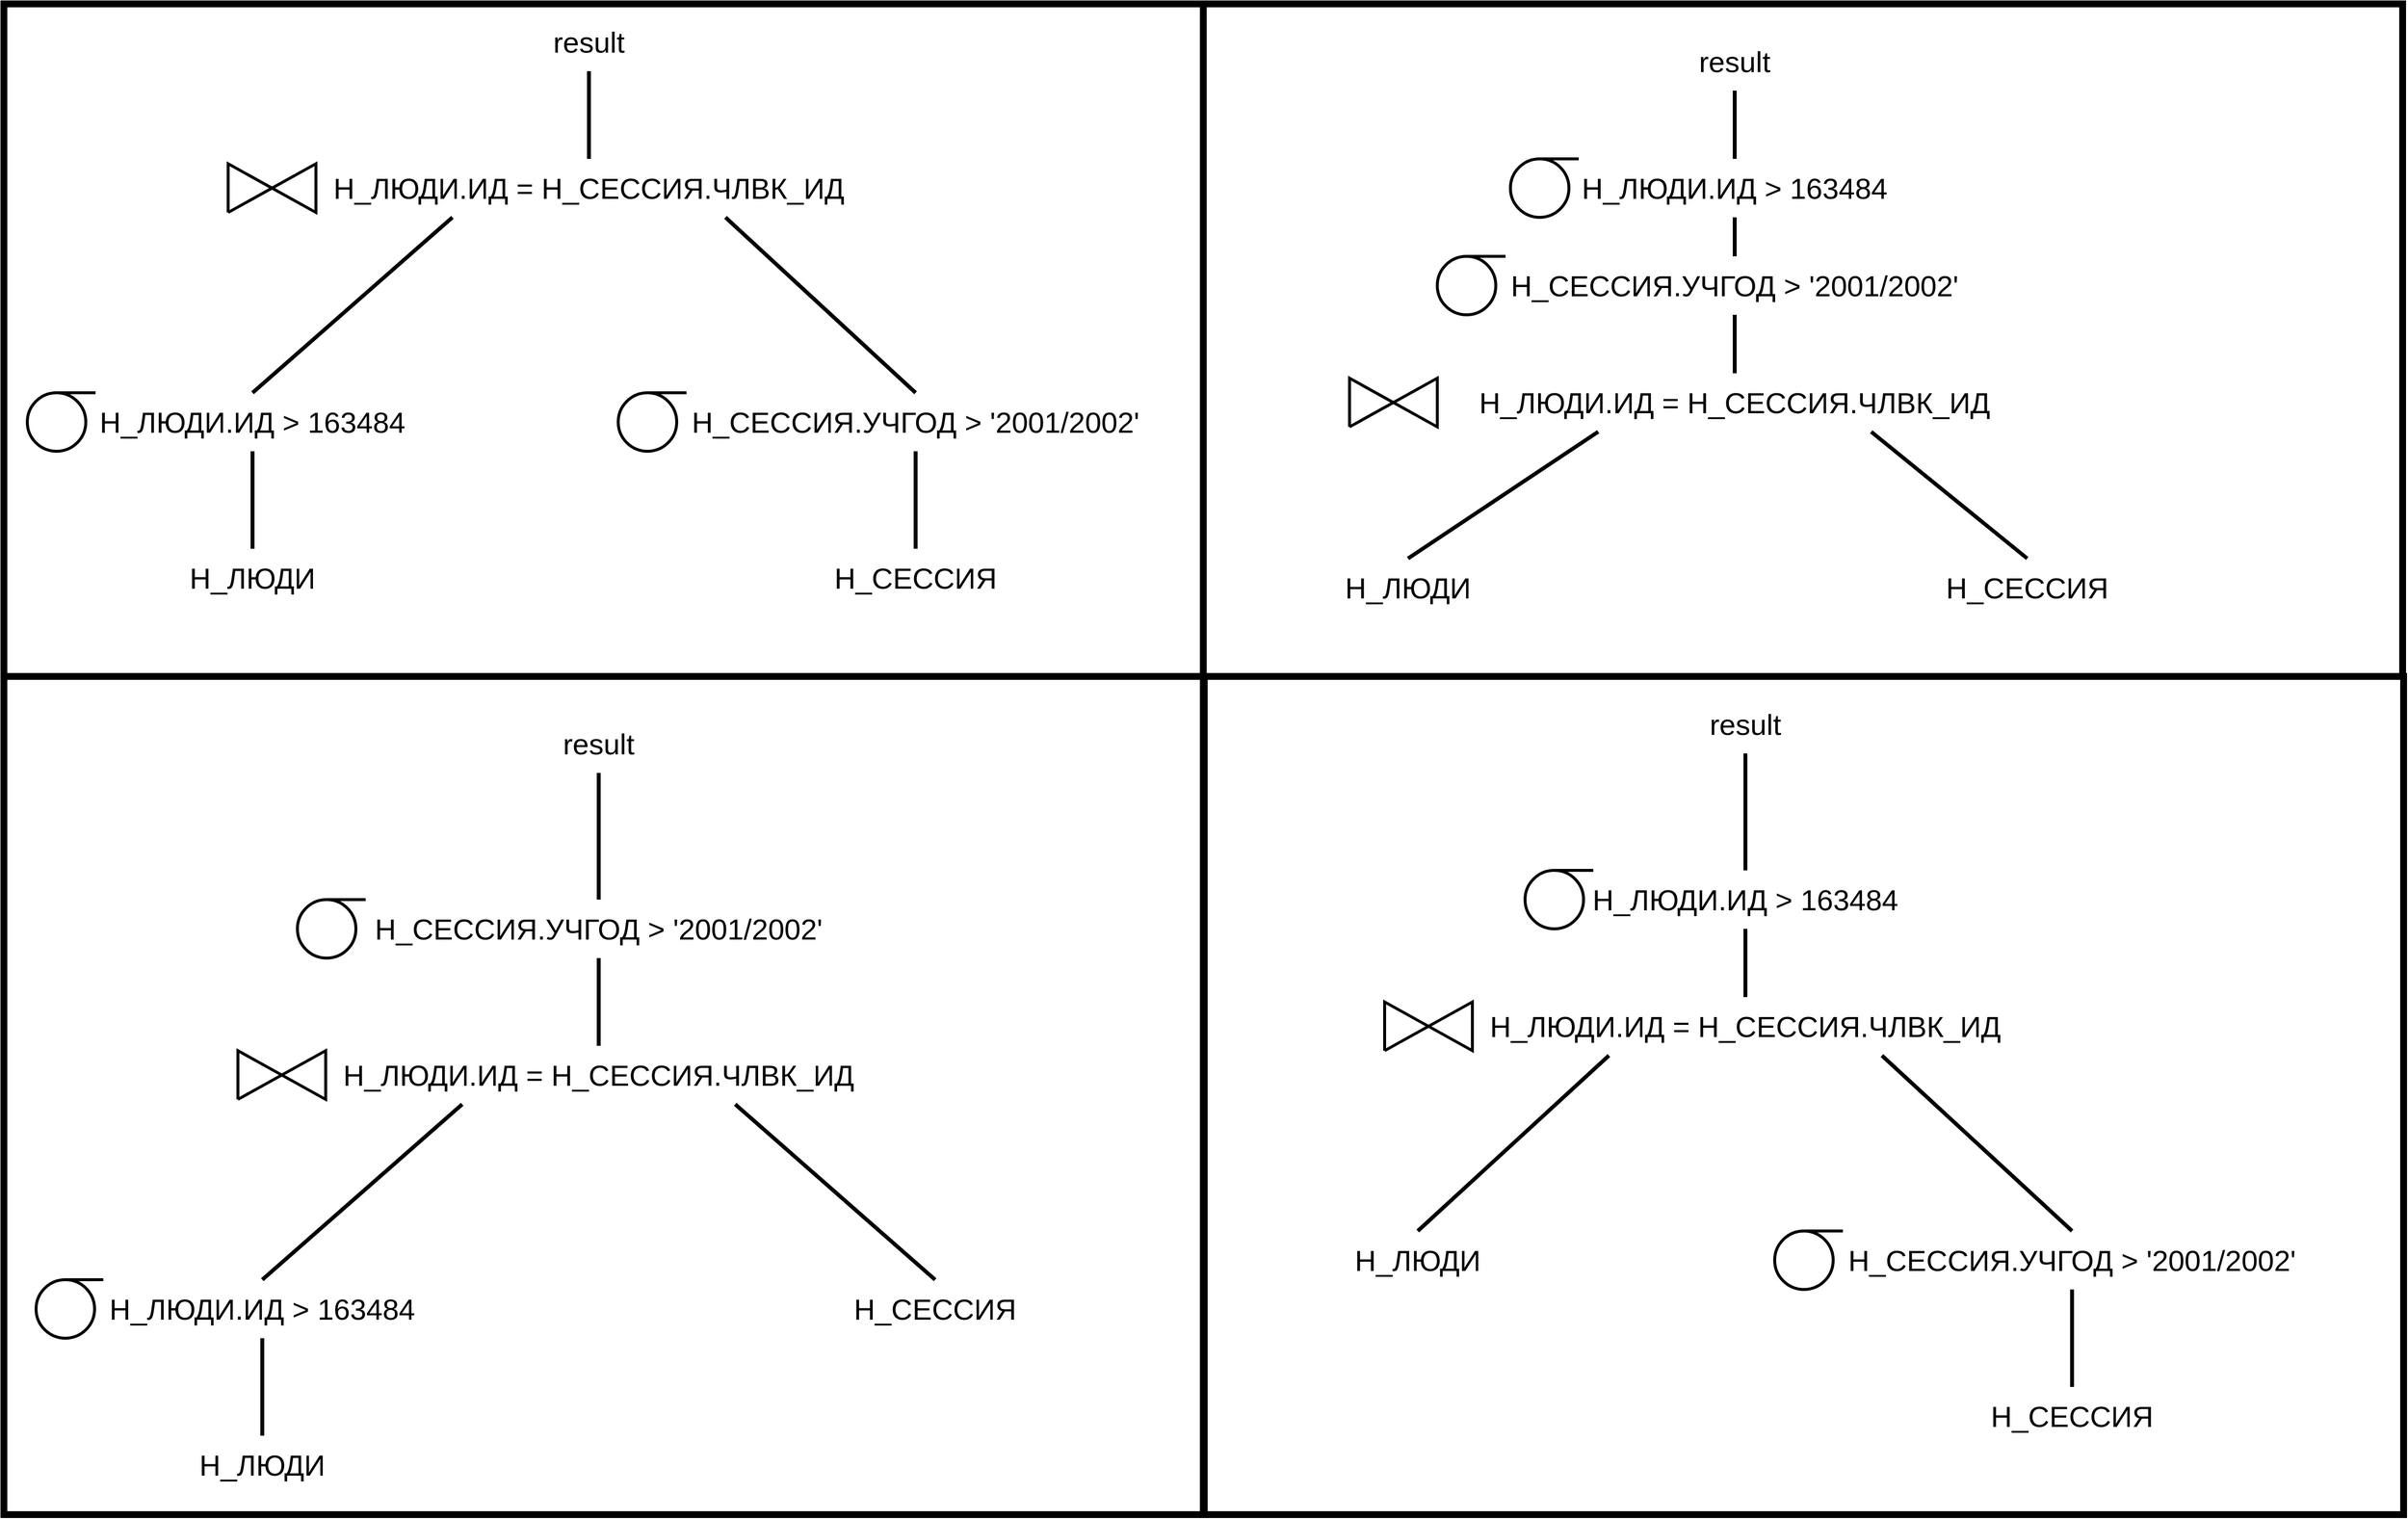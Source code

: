 <mxfile version="27.0.1" pages="2">
  <diagram name="Страница — 1" id="qdhgjFXBUWPWIQC7fS23">
    <mxGraphModel dx="2977" dy="1634" grid="1" gridSize="10" guides="1" tooltips="1" connect="1" arrows="1" fold="1" page="1" pageScale="1" pageWidth="827" pageHeight="1169" math="0" shadow="0">
      <root>
        <mxCell id="0" />
        <mxCell id="1" parent="0" />
        <mxCell id="2QLvtQ_jJt5ySECIIMn6-79" value="" style="rounded=0;whiteSpace=wrap;html=1;fillStyle=hatch;strokeWidth=7;fillColor=none;" vertex="1" parent="1">
          <mxGeometry x="180" y="61" width="1230" height="690" as="geometry" />
        </mxCell>
        <mxCell id="2QLvtQ_jJt5ySECIIMn6-80" value="" style="rounded=0;whiteSpace=wrap;html=1;fillStyle=hatch;strokeWidth=7;fillColor=none;" vertex="1" parent="1">
          <mxGeometry x="180" y="751" width="1230" height="860" as="geometry" />
        </mxCell>
        <mxCell id="2QLvtQ_jJt5ySECIIMn6-82" value="" style="rounded=0;whiteSpace=wrap;html=1;fillStyle=solid;strokeWidth=7;gradientColor=default;fillColor=none;" vertex="1" parent="1">
          <mxGeometry x="1411" y="751" width="1230" height="860" as="geometry" />
        </mxCell>
        <mxCell id="2QLvtQ_jJt5ySECIIMn6-81" value="" style="rounded=0;whiteSpace=wrap;html=1;fillStyle=hatch;strokeWidth=7;fillColor=none;" vertex="1" parent="1">
          <mxGeometry x="1410" y="61" width="1230" height="690" as="geometry" />
        </mxCell>
        <mxCell id="2QLvtQ_jJt5ySECIIMn6-1" value="" style="endArrow=none;html=1;rounded=0;strokeWidth=3;" edge="1" parent="1">
          <mxGeometry width="50" height="50" relative="1" as="geometry">
            <mxPoint x="410" y="275" as="sourcePoint" />
            <mxPoint x="410" y="275" as="targetPoint" />
            <Array as="points">
              <mxPoint x="410" y="225" />
              <mxPoint x="500" y="275" />
              <mxPoint x="500" y="225" />
            </Array>
          </mxGeometry>
        </mxCell>
        <mxCell id="2QLvtQ_jJt5ySECIIMn6-3" value="Н_ЛЮДИ" style="text;html=1;align=center;verticalAlign=middle;whiteSpace=wrap;rounded=0;fontSize=30;" vertex="1" parent="1">
          <mxGeometry x="355" y="620" width="160" height="60" as="geometry" />
        </mxCell>
        <mxCell id="2QLvtQ_jJt5ySECIIMn6-4" value="Н_СЕССИЯ" style="text;html=1;align=center;verticalAlign=middle;whiteSpace=wrap;rounded=0;fontSize=30;" vertex="1" parent="1">
          <mxGeometry x="1020" y="620" width="190" height="60" as="geometry" />
        </mxCell>
        <mxCell id="2QLvtQ_jJt5ySECIIMn6-8" value="" style="ellipse;whiteSpace=wrap;html=1;fillStyle=hatch;strokeWidth=3;fillColor=none;" vertex="1" parent="1">
          <mxGeometry x="204" y="460" width="60" height="60" as="geometry" />
        </mxCell>
        <mxCell id="2QLvtQ_jJt5ySECIIMn6-9" value="" style="endArrow=none;html=1;rounded=0;strokeWidth=3;" edge="1" parent="1">
          <mxGeometry width="50" height="50" relative="1" as="geometry">
            <mxPoint x="234" y="460" as="sourcePoint" />
            <mxPoint x="274" y="460" as="targetPoint" />
          </mxGeometry>
        </mxCell>
        <mxCell id="2QLvtQ_jJt5ySECIIMn6-10" value="Н_ЛЮДИ.ИД &amp;gt; 163484" style="text;html=1;align=center;verticalAlign=middle;whiteSpace=wrap;rounded=0;fontSize=30;" vertex="1" parent="1">
          <mxGeometry x="250" y="460" width="370" height="60" as="geometry" />
        </mxCell>
        <mxCell id="2QLvtQ_jJt5ySECIIMn6-11" value="" style="ellipse;whiteSpace=wrap;html=1;fillStyle=hatch;strokeWidth=3;fillColor=none;" vertex="1" parent="1">
          <mxGeometry x="810" y="460" width="60" height="60" as="geometry" />
        </mxCell>
        <mxCell id="2QLvtQ_jJt5ySECIIMn6-12" value="" style="endArrow=none;html=1;rounded=0;strokeWidth=3;" edge="1" parent="1">
          <mxGeometry width="50" height="50" relative="1" as="geometry">
            <mxPoint x="840" y="460" as="sourcePoint" />
            <mxPoint x="880" y="460" as="targetPoint" />
          </mxGeometry>
        </mxCell>
        <mxCell id="2QLvtQ_jJt5ySECIIMn6-13" value="Н_СЕССИЯ.УЧГОД &amp;gt; &#39;2001/2002&#39;" style="text;html=1;align=center;verticalAlign=middle;whiteSpace=wrap;rounded=0;fontSize=30;" vertex="1" parent="1">
          <mxGeometry x="880" y="460" width="470" height="60" as="geometry" />
        </mxCell>
        <mxCell id="2QLvtQ_jJt5ySECIIMn6-14" value="" style="endArrow=none;html=1;rounded=0;strokeWidth=4;entryX=0.5;entryY=1;entryDx=0;entryDy=0;exitX=0.5;exitY=0;exitDx=0;exitDy=0;" edge="1" parent="1" source="2QLvtQ_jJt5ySECIIMn6-3" target="2QLvtQ_jJt5ySECIIMn6-10">
          <mxGeometry width="50" height="50" relative="1" as="geometry">
            <mxPoint x="380" y="600" as="sourcePoint" />
            <mxPoint x="380" y="520" as="targetPoint" />
          </mxGeometry>
        </mxCell>
        <mxCell id="2QLvtQ_jJt5ySECIIMn6-15" value="" style="endArrow=none;html=1;rounded=0;strokeWidth=4;exitX=0.5;exitY=0;exitDx=0;exitDy=0;entryX=0.5;entryY=1;entryDx=0;entryDy=0;" edge="1" parent="1" source="2QLvtQ_jJt5ySECIIMn6-4" target="2QLvtQ_jJt5ySECIIMn6-13">
          <mxGeometry width="50" height="50" relative="1" as="geometry">
            <mxPoint x="1070" y="590" as="sourcePoint" />
            <mxPoint x="1070" y="510" as="targetPoint" />
          </mxGeometry>
        </mxCell>
        <mxCell id="2QLvtQ_jJt5ySECIIMn6-17" value="Н_ЛЮДИ.ИД = Н_СЕССИЯ.ЧЛВК_ИД" style="text;html=1;align=center;verticalAlign=middle;whiteSpace=wrap;rounded=0;fontSize=30;" vertex="1" parent="1">
          <mxGeometry x="500" y="220" width="560" height="60" as="geometry" />
        </mxCell>
        <mxCell id="2QLvtQ_jJt5ySECIIMn6-18" value="" style="endArrow=none;html=1;rounded=0;strokeWidth=4;entryX=0.25;entryY=1;entryDx=0;entryDy=0;exitX=0.5;exitY=0;exitDx=0;exitDy=0;" edge="1" parent="1" source="2QLvtQ_jJt5ySECIIMn6-10" target="2QLvtQ_jJt5ySECIIMn6-17">
          <mxGeometry width="50" height="50" relative="1" as="geometry">
            <mxPoint x="445" y="630" as="sourcePoint" />
            <mxPoint x="445" y="530" as="targetPoint" />
          </mxGeometry>
        </mxCell>
        <mxCell id="2QLvtQ_jJt5ySECIIMn6-19" value="" style="endArrow=none;html=1;rounded=0;strokeWidth=4;entryX=0.75;entryY=1;entryDx=0;entryDy=0;exitX=0.5;exitY=0;exitDx=0;exitDy=0;" edge="1" parent="1" source="2QLvtQ_jJt5ySECIIMn6-13" target="2QLvtQ_jJt5ySECIIMn6-17">
          <mxGeometry width="50" height="50" relative="1" as="geometry">
            <mxPoint x="455" y="640" as="sourcePoint" />
            <mxPoint x="455" y="540" as="targetPoint" />
          </mxGeometry>
        </mxCell>
        <mxCell id="2QLvtQ_jJt5ySECIIMn6-21" value="result" style="text;html=1;align=center;verticalAlign=middle;whiteSpace=wrap;rounded=0;fontSize=30;" vertex="1" parent="1">
          <mxGeometry x="700" y="70" width="160" height="60" as="geometry" />
        </mxCell>
        <mxCell id="2QLvtQ_jJt5ySECIIMn6-22" value="" style="endArrow=none;html=1;rounded=0;strokeWidth=4;entryX=0.5;entryY=1;entryDx=0;entryDy=0;exitX=0.5;exitY=0;exitDx=0;exitDy=0;" edge="1" parent="1" source="2QLvtQ_jJt5ySECIIMn6-17" target="2QLvtQ_jJt5ySECIIMn6-21">
          <mxGeometry width="50" height="50" relative="1" as="geometry">
            <mxPoint x="790" y="230" as="sourcePoint" />
            <mxPoint x="790" y="130" as="targetPoint" />
          </mxGeometry>
        </mxCell>
        <mxCell id="2QLvtQ_jJt5ySECIIMn6-24" value="" style="endArrow=none;html=1;rounded=0;strokeWidth=3;" edge="1" parent="1">
          <mxGeometry width="50" height="50" relative="1" as="geometry">
            <mxPoint x="1560" y="495" as="sourcePoint" />
            <mxPoint x="1560" y="495" as="targetPoint" />
            <Array as="points">
              <mxPoint x="1560" y="445" />
              <mxPoint x="1650" y="495" />
              <mxPoint x="1650" y="445" />
            </Array>
          </mxGeometry>
        </mxCell>
        <mxCell id="2QLvtQ_jJt5ySECIIMn6-25" value="Н_ЛЮДИ" style="text;html=1;align=center;verticalAlign=middle;whiteSpace=wrap;rounded=0;fontSize=30;" vertex="1" parent="1">
          <mxGeometry x="1540" y="630" width="160" height="60" as="geometry" />
        </mxCell>
        <mxCell id="2QLvtQ_jJt5ySECIIMn6-26" value="Н_СЕССИЯ" style="text;html=1;align=center;verticalAlign=middle;whiteSpace=wrap;rounded=0;fontSize=30;" vertex="1" parent="1">
          <mxGeometry x="2160" y="630" width="190" height="60" as="geometry" />
        </mxCell>
        <mxCell id="2QLvtQ_jJt5ySECIIMn6-27" value="" style="ellipse;whiteSpace=wrap;html=1;fillStyle=hatch;strokeWidth=3;fillColor=none;" vertex="1" parent="1">
          <mxGeometry x="1725" y="220" width="60" height="60" as="geometry" />
        </mxCell>
        <mxCell id="2QLvtQ_jJt5ySECIIMn6-28" value="" style="endArrow=none;html=1;rounded=0;strokeWidth=3;" edge="1" parent="1">
          <mxGeometry width="50" height="50" relative="1" as="geometry">
            <mxPoint x="1755" y="220" as="sourcePoint" />
            <mxPoint x="1795" y="220" as="targetPoint" />
          </mxGeometry>
        </mxCell>
        <mxCell id="2QLvtQ_jJt5ySECIIMn6-29" value="Н_ЛЮДИ.ИД &amp;gt; 163484" style="text;html=1;align=center;verticalAlign=middle;whiteSpace=wrap;rounded=0;fontSize=30;" vertex="1" parent="1">
          <mxGeometry x="1770" y="220" width="370" height="60" as="geometry" />
        </mxCell>
        <mxCell id="2QLvtQ_jJt5ySECIIMn6-30" value="" style="ellipse;whiteSpace=wrap;html=1;fillStyle=hatch;strokeWidth=3;fillColor=none;" vertex="1" parent="1">
          <mxGeometry x="1650" y="320" width="60" height="60" as="geometry" />
        </mxCell>
        <mxCell id="2QLvtQ_jJt5ySECIIMn6-31" value="" style="endArrow=none;html=1;rounded=0;strokeWidth=3;" edge="1" parent="1">
          <mxGeometry width="50" height="50" relative="1" as="geometry">
            <mxPoint x="1680" y="320" as="sourcePoint" />
            <mxPoint x="1720" y="320" as="targetPoint" />
          </mxGeometry>
        </mxCell>
        <mxCell id="2QLvtQ_jJt5ySECIIMn6-32" value="Н_СЕССИЯ.УЧГОД &amp;gt; &#39;2001/2002&#39;" style="text;html=1;align=center;verticalAlign=middle;whiteSpace=wrap;rounded=0;fontSize=30;" vertex="1" parent="1">
          <mxGeometry x="1720" y="320" width="470" height="60" as="geometry" />
        </mxCell>
        <mxCell id="2QLvtQ_jJt5ySECIIMn6-35" value="Н_ЛЮДИ.ИД = Н_СЕССИЯ.ЧЛВК_ИД" style="text;html=1;align=center;verticalAlign=middle;whiteSpace=wrap;rounded=0;fontSize=30;" vertex="1" parent="1">
          <mxGeometry x="1675" y="440" width="560" height="60" as="geometry" />
        </mxCell>
        <mxCell id="2QLvtQ_jJt5ySECIIMn6-36" value="" style="endArrow=none;html=1;rounded=0;strokeWidth=4;entryX=0.25;entryY=1;entryDx=0;entryDy=0;exitX=0.5;exitY=0;exitDx=0;exitDy=0;" edge="1" parent="1" source="2QLvtQ_jJt5ySECIIMn6-25" target="2QLvtQ_jJt5ySECIIMn6-35">
          <mxGeometry width="50" height="50" relative="1" as="geometry">
            <mxPoint x="1595" y="650" as="sourcePoint" />
            <mxPoint x="1595" y="550" as="targetPoint" />
          </mxGeometry>
        </mxCell>
        <mxCell id="2QLvtQ_jJt5ySECIIMn6-37" value="" style="endArrow=none;html=1;rounded=0;strokeWidth=4;entryX=0.75;entryY=1;entryDx=0;entryDy=0;exitX=0.5;exitY=0;exitDx=0;exitDy=0;" edge="1" parent="1" source="2QLvtQ_jJt5ySECIIMn6-26" target="2QLvtQ_jJt5ySECIIMn6-35">
          <mxGeometry width="50" height="50" relative="1" as="geometry">
            <mxPoint x="1605" y="660" as="sourcePoint" />
            <mxPoint x="1605" y="560" as="targetPoint" />
          </mxGeometry>
        </mxCell>
        <mxCell id="2QLvtQ_jJt5ySECIIMn6-38" value="result" style="text;html=1;align=center;verticalAlign=middle;whiteSpace=wrap;rounded=0;fontSize=30;" vertex="1" parent="1">
          <mxGeometry x="1875" y="90" width="160" height="60" as="geometry" />
        </mxCell>
        <mxCell id="2QLvtQ_jJt5ySECIIMn6-40" value="" style="endArrow=none;html=1;rounded=0;strokeWidth=4;exitX=0.5;exitY=0;exitDx=0;exitDy=0;entryX=0.5;entryY=1;entryDx=0;entryDy=0;" edge="1" parent="1" source="2QLvtQ_jJt5ySECIIMn6-35" target="2QLvtQ_jJt5ySECIIMn6-32">
          <mxGeometry width="50" height="50" relative="1" as="geometry">
            <mxPoint x="985" y="660" as="sourcePoint" />
            <mxPoint x="985" y="560" as="targetPoint" />
          </mxGeometry>
        </mxCell>
        <mxCell id="2QLvtQ_jJt5ySECIIMn6-41" value="" style="endArrow=none;html=1;rounded=0;strokeWidth=4;exitX=0.5;exitY=0;exitDx=0;exitDy=0;entryX=0.5;entryY=1;entryDx=0;entryDy=0;" edge="1" parent="1" source="2QLvtQ_jJt5ySECIIMn6-32" target="2QLvtQ_jJt5ySECIIMn6-29">
          <mxGeometry width="50" height="50" relative="1" as="geometry">
            <mxPoint x="995" y="670" as="sourcePoint" />
            <mxPoint x="995" y="570" as="targetPoint" />
          </mxGeometry>
        </mxCell>
        <mxCell id="2QLvtQ_jJt5ySECIIMn6-42" value="" style="endArrow=none;html=1;rounded=0;strokeWidth=4;exitX=0.5;exitY=0;exitDx=0;exitDy=0;entryX=0.5;entryY=1;entryDx=0;entryDy=0;" edge="1" parent="1" source="2QLvtQ_jJt5ySECIIMn6-29" target="2QLvtQ_jJt5ySECIIMn6-38">
          <mxGeometry width="50" height="50" relative="1" as="geometry">
            <mxPoint x="1005" y="680" as="sourcePoint" />
            <mxPoint x="1005" y="580" as="targetPoint" />
          </mxGeometry>
        </mxCell>
        <mxCell id="2QLvtQ_jJt5ySECIIMn6-43" value="" style="endArrow=none;html=1;rounded=0;strokeWidth=3;" edge="1" parent="1">
          <mxGeometry width="50" height="50" relative="1" as="geometry">
            <mxPoint x="420" y="1185" as="sourcePoint" />
            <mxPoint x="420" y="1185" as="targetPoint" />
            <Array as="points">
              <mxPoint x="420" y="1135" />
              <mxPoint x="510" y="1185" />
              <mxPoint x="510" y="1135" />
            </Array>
          </mxGeometry>
        </mxCell>
        <mxCell id="2QLvtQ_jJt5ySECIIMn6-44" value="Н_ЛЮДИ" style="text;html=1;align=center;verticalAlign=middle;whiteSpace=wrap;rounded=0;fontSize=30;" vertex="1" parent="1">
          <mxGeometry x="365" y="1530" width="160" height="60" as="geometry" />
        </mxCell>
        <mxCell id="2QLvtQ_jJt5ySECIIMn6-45" value="Н_СЕССИЯ" style="text;html=1;align=center;verticalAlign=middle;whiteSpace=wrap;rounded=0;fontSize=30;" vertex="1" parent="1">
          <mxGeometry x="1040" y="1370" width="190" height="60" as="geometry" />
        </mxCell>
        <mxCell id="2QLvtQ_jJt5ySECIIMn6-46" value="" style="ellipse;whiteSpace=wrap;html=1;fillStyle=hatch;strokeWidth=3;fillColor=none;" vertex="1" parent="1">
          <mxGeometry x="213" y="1370" width="60" height="60" as="geometry" />
        </mxCell>
        <mxCell id="2QLvtQ_jJt5ySECIIMn6-47" value="" style="endArrow=none;html=1;rounded=0;strokeWidth=3;" edge="1" parent="1">
          <mxGeometry width="50" height="50" relative="1" as="geometry">
            <mxPoint x="242" y="1370" as="sourcePoint" />
            <mxPoint x="282" y="1370" as="targetPoint" />
          </mxGeometry>
        </mxCell>
        <mxCell id="2QLvtQ_jJt5ySECIIMn6-48" value="Н_ЛЮДИ.ИД &amp;gt; 163484" style="text;html=1;align=center;verticalAlign=middle;whiteSpace=wrap;rounded=0;fontSize=30;" vertex="1" parent="1">
          <mxGeometry x="260" y="1370" width="370" height="60" as="geometry" />
        </mxCell>
        <mxCell id="2QLvtQ_jJt5ySECIIMn6-49" value="" style="ellipse;whiteSpace=wrap;html=1;fillStyle=hatch;strokeWidth=3;fillColor=none;" vertex="1" parent="1">
          <mxGeometry x="481" y="980" width="60" height="60" as="geometry" />
        </mxCell>
        <mxCell id="2QLvtQ_jJt5ySECIIMn6-50" value="" style="endArrow=none;html=1;rounded=0;strokeWidth=3;" edge="1" parent="1">
          <mxGeometry width="50" height="50" relative="1" as="geometry">
            <mxPoint x="511" y="980" as="sourcePoint" />
            <mxPoint x="551" y="980" as="targetPoint" />
          </mxGeometry>
        </mxCell>
        <mxCell id="2QLvtQ_jJt5ySECIIMn6-51" value="Н_СЕССИЯ.УЧГОД &amp;gt; &#39;2001/2002&#39;" style="text;html=1;align=center;verticalAlign=middle;whiteSpace=wrap;rounded=0;fontSize=30;" vertex="1" parent="1">
          <mxGeometry x="555" y="980" width="470" height="60" as="geometry" />
        </mxCell>
        <mxCell id="2QLvtQ_jJt5ySECIIMn6-52" value="" style="endArrow=none;html=1;rounded=0;strokeWidth=4;entryX=0.5;entryY=1;entryDx=0;entryDy=0;exitX=0.5;exitY=0;exitDx=0;exitDy=0;" edge="1" parent="1" source="2QLvtQ_jJt5ySECIIMn6-44" target="2QLvtQ_jJt5ySECIIMn6-48">
          <mxGeometry width="50" height="50" relative="1" as="geometry">
            <mxPoint x="390" y="1510" as="sourcePoint" />
            <mxPoint x="390" y="1430" as="targetPoint" />
          </mxGeometry>
        </mxCell>
        <mxCell id="2QLvtQ_jJt5ySECIIMn6-54" value="Н_ЛЮДИ.ИД = Н_СЕССИЯ.ЧЛВК_ИД" style="text;html=1;align=center;verticalAlign=middle;whiteSpace=wrap;rounded=0;fontSize=30;" vertex="1" parent="1">
          <mxGeometry x="510" y="1130" width="560" height="60" as="geometry" />
        </mxCell>
        <mxCell id="2QLvtQ_jJt5ySECIIMn6-55" value="" style="endArrow=none;html=1;rounded=0;strokeWidth=4;entryX=0.25;entryY=1;entryDx=0;entryDy=0;exitX=0.5;exitY=0;exitDx=0;exitDy=0;" edge="1" parent="1" source="2QLvtQ_jJt5ySECIIMn6-48" target="2QLvtQ_jJt5ySECIIMn6-54">
          <mxGeometry width="50" height="50" relative="1" as="geometry">
            <mxPoint x="455" y="1540" as="sourcePoint" />
            <mxPoint x="455" y="1440" as="targetPoint" />
          </mxGeometry>
        </mxCell>
        <mxCell id="2QLvtQ_jJt5ySECIIMn6-56" value="" style="endArrow=none;html=1;rounded=0;strokeWidth=4;entryX=0.75;entryY=1;entryDx=0;entryDy=0;exitX=0.5;exitY=0;exitDx=0;exitDy=0;" edge="1" parent="1" source="2QLvtQ_jJt5ySECIIMn6-45" target="2QLvtQ_jJt5ySECIIMn6-54">
          <mxGeometry width="50" height="50" relative="1" as="geometry">
            <mxPoint x="465" y="1550" as="sourcePoint" />
            <mxPoint x="465" y="1450" as="targetPoint" />
          </mxGeometry>
        </mxCell>
        <mxCell id="2QLvtQ_jJt5ySECIIMn6-57" value="result" style="text;html=1;align=center;verticalAlign=middle;whiteSpace=wrap;rounded=0;fontSize=30;" vertex="1" parent="1">
          <mxGeometry x="710" y="790" width="160" height="60" as="geometry" />
        </mxCell>
        <mxCell id="2QLvtQ_jJt5ySECIIMn6-59" value="" style="endArrow=none;html=1;rounded=0;strokeWidth=4;entryX=0.5;entryY=1;entryDx=0;entryDy=0;exitX=0.5;exitY=0;exitDx=0;exitDy=0;" edge="1" parent="1" source="2QLvtQ_jJt5ySECIIMn6-51" target="2QLvtQ_jJt5ySECIIMn6-57">
          <mxGeometry width="50" height="50" relative="1" as="geometry">
            <mxPoint x="455" y="1540" as="sourcePoint" />
            <mxPoint x="455" y="1440" as="targetPoint" />
          </mxGeometry>
        </mxCell>
        <mxCell id="2QLvtQ_jJt5ySECIIMn6-60" value="" style="endArrow=none;html=1;rounded=0;strokeWidth=4;entryX=0.5;entryY=1;entryDx=0;entryDy=0;exitX=0.5;exitY=0;exitDx=0;exitDy=0;" edge="1" parent="1" source="2QLvtQ_jJt5ySECIIMn6-54" target="2QLvtQ_jJt5ySECIIMn6-51">
          <mxGeometry width="50" height="50" relative="1" as="geometry">
            <mxPoint x="465" y="1550" as="sourcePoint" />
            <mxPoint x="465" y="1450" as="targetPoint" />
          </mxGeometry>
        </mxCell>
        <mxCell id="2QLvtQ_jJt5ySECIIMn6-61" value="" style="endArrow=none;html=1;rounded=0;strokeWidth=3;" edge="1" parent="1">
          <mxGeometry width="50" height="50" relative="1" as="geometry">
            <mxPoint x="1596" y="1135" as="sourcePoint" />
            <mxPoint x="1596" y="1135" as="targetPoint" />
            <Array as="points">
              <mxPoint x="1596" y="1085" />
              <mxPoint x="1686" y="1135" />
              <mxPoint x="1686" y="1085" />
            </Array>
          </mxGeometry>
        </mxCell>
        <mxCell id="2QLvtQ_jJt5ySECIIMn6-62" value="Н_ЛЮДИ" style="text;html=1;align=center;verticalAlign=middle;whiteSpace=wrap;rounded=0;fontSize=30;" vertex="1" parent="1">
          <mxGeometry x="1550" y="1320" width="160" height="60" as="geometry" />
        </mxCell>
        <mxCell id="2QLvtQ_jJt5ySECIIMn6-63" value="Н_СЕССИЯ" style="text;html=1;align=center;verticalAlign=middle;whiteSpace=wrap;rounded=0;fontSize=30;" vertex="1" parent="1">
          <mxGeometry x="2206" y="1480" width="190" height="60" as="geometry" />
        </mxCell>
        <mxCell id="2QLvtQ_jJt5ySECIIMn6-64" value="" style="ellipse;whiteSpace=wrap;html=1;fillStyle=hatch;strokeWidth=3;fillColor=none;" vertex="1" parent="1">
          <mxGeometry x="1740" y="950" width="60" height="60" as="geometry" />
        </mxCell>
        <mxCell id="2QLvtQ_jJt5ySECIIMn6-65" value="" style="endArrow=none;html=1;rounded=0;strokeWidth=3;" edge="1" parent="1">
          <mxGeometry width="50" height="50" relative="1" as="geometry">
            <mxPoint x="1770" y="950" as="sourcePoint" />
            <mxPoint x="1810" y="950" as="targetPoint" />
          </mxGeometry>
        </mxCell>
        <mxCell id="2QLvtQ_jJt5ySECIIMn6-66" value="Н_ЛЮДИ.ИД &amp;gt; 163484" style="text;html=1;align=center;verticalAlign=middle;whiteSpace=wrap;rounded=0;fontSize=30;" vertex="1" parent="1">
          <mxGeometry x="1781" y="950" width="370" height="60" as="geometry" />
        </mxCell>
        <mxCell id="2QLvtQ_jJt5ySECIIMn6-67" value="" style="ellipse;whiteSpace=wrap;html=1;fillStyle=hatch;strokeWidth=3;fillColor=none;" vertex="1" parent="1">
          <mxGeometry x="1996" y="1320" width="60" height="60" as="geometry" />
        </mxCell>
        <mxCell id="2QLvtQ_jJt5ySECIIMn6-68" value="" style="endArrow=none;html=1;rounded=0;strokeWidth=3;" edge="1" parent="1">
          <mxGeometry width="50" height="50" relative="1" as="geometry">
            <mxPoint x="2026" y="1320" as="sourcePoint" />
            <mxPoint x="2066" y="1320" as="targetPoint" />
          </mxGeometry>
        </mxCell>
        <mxCell id="2QLvtQ_jJt5ySECIIMn6-69" value="Н_СЕССИЯ.УЧГОД &amp;gt; &#39;2001/2002&#39;" style="text;html=1;align=center;verticalAlign=middle;whiteSpace=wrap;rounded=0;fontSize=30;" vertex="1" parent="1">
          <mxGeometry x="2066" y="1320" width="470" height="60" as="geometry" />
        </mxCell>
        <mxCell id="2QLvtQ_jJt5ySECIIMn6-70" value="" style="endArrow=none;html=1;rounded=0;strokeWidth=4;entryX=0.25;entryY=1;entryDx=0;entryDy=0;exitX=0.5;exitY=0;exitDx=0;exitDy=0;" edge="1" parent="1" source="2QLvtQ_jJt5ySECIIMn6-62" target="2QLvtQ_jJt5ySECIIMn6-72">
          <mxGeometry width="50" height="50" relative="1" as="geometry">
            <mxPoint x="1566" y="1460" as="sourcePoint" />
            <mxPoint x="1566" y="1380" as="targetPoint" />
          </mxGeometry>
        </mxCell>
        <mxCell id="2QLvtQ_jJt5ySECIIMn6-71" value="" style="endArrow=none;html=1;rounded=0;strokeWidth=4;exitX=0.5;exitY=0;exitDx=0;exitDy=0;entryX=0.5;entryY=1;entryDx=0;entryDy=0;" edge="1" parent="1" source="2QLvtQ_jJt5ySECIIMn6-63" target="2QLvtQ_jJt5ySECIIMn6-69">
          <mxGeometry width="50" height="50" relative="1" as="geometry">
            <mxPoint x="2256" y="1450" as="sourcePoint" />
            <mxPoint x="2256" y="1370" as="targetPoint" />
          </mxGeometry>
        </mxCell>
        <mxCell id="2QLvtQ_jJt5ySECIIMn6-72" value="Н_ЛЮДИ.ИД = Н_СЕССИЯ.ЧЛВК_ИД" style="text;html=1;align=center;verticalAlign=middle;whiteSpace=wrap;rounded=0;fontSize=30;" vertex="1" parent="1">
          <mxGeometry x="1686" y="1080" width="560" height="60" as="geometry" />
        </mxCell>
        <mxCell id="2QLvtQ_jJt5ySECIIMn6-73" value="" style="endArrow=none;html=1;rounded=0;strokeWidth=4;entryX=0.5;entryY=1;entryDx=0;entryDy=0;exitX=0.5;exitY=0;exitDx=0;exitDy=0;" edge="1" parent="1" source="2QLvtQ_jJt5ySECIIMn6-66" target="2QLvtQ_jJt5ySECIIMn6-75">
          <mxGeometry width="50" height="50" relative="1" as="geometry">
            <mxPoint x="1631" y="1490" as="sourcePoint" />
            <mxPoint x="1631" y="1390" as="targetPoint" />
          </mxGeometry>
        </mxCell>
        <mxCell id="2QLvtQ_jJt5ySECIIMn6-74" value="" style="endArrow=none;html=1;rounded=0;strokeWidth=4;entryX=0.75;entryY=1;entryDx=0;entryDy=0;exitX=0.5;exitY=0;exitDx=0;exitDy=0;" edge="1" parent="1" source="2QLvtQ_jJt5ySECIIMn6-69" target="2QLvtQ_jJt5ySECIIMn6-72">
          <mxGeometry width="50" height="50" relative="1" as="geometry">
            <mxPoint x="1641" y="1500" as="sourcePoint" />
            <mxPoint x="1641" y="1400" as="targetPoint" />
          </mxGeometry>
        </mxCell>
        <mxCell id="2QLvtQ_jJt5ySECIIMn6-75" value="result" style="text;html=1;align=center;verticalAlign=middle;whiteSpace=wrap;rounded=0;fontSize=30;" vertex="1" parent="1">
          <mxGeometry x="1886" y="770" width="160" height="60" as="geometry" />
        </mxCell>
        <mxCell id="2QLvtQ_jJt5ySECIIMn6-77" value="" style="endArrow=none;html=1;rounded=0;strokeWidth=4;entryX=0.5;entryY=0;entryDx=0;entryDy=0;exitX=0.5;exitY=1;exitDx=0;exitDy=0;" edge="1" parent="1" source="2QLvtQ_jJt5ySECIIMn6-66" target="2QLvtQ_jJt5ySECIIMn6-72">
          <mxGeometry width="50" height="50" relative="1" as="geometry">
            <mxPoint x="1961" y="940" as="sourcePoint" />
            <mxPoint x="1968" y="840" as="targetPoint" />
          </mxGeometry>
        </mxCell>
      </root>
    </mxGraphModel>
  </diagram>
  <diagram id="cG-MpH8mCc2qOM157enb" name="Страница — 2">
    <mxGraphModel dx="3473" dy="1907" grid="1" gridSize="10" guides="1" tooltips="1" connect="1" arrows="1" fold="1" page="1" pageScale="1" pageWidth="827" pageHeight="1169" math="0" shadow="0">
      <root>
        <mxCell id="0" />
        <mxCell id="1" parent="0" />
        <mxCell id="sb24kTyO5GqxokYkdDgT-2" value="" style="endArrow=none;html=1;rounded=0;strokeWidth=3;" edge="1" parent="1">
          <mxGeometry width="50" height="50" relative="1" as="geometry">
            <mxPoint x="336" y="475" as="sourcePoint" />
            <mxPoint x="336" y="475" as="targetPoint" />
            <Array as="points">
              <mxPoint x="336" y="425" />
              <mxPoint x="426" y="475" />
              <mxPoint x="426" y="425" />
            </Array>
          </mxGeometry>
        </mxCell>
        <mxCell id="sb24kTyO5GqxokYkdDgT-3" value="Н_ЛЮДИ" style="text;html=1;align=center;verticalAlign=middle;whiteSpace=wrap;rounded=0;fontSize=30;" vertex="1" parent="1">
          <mxGeometry x="321" y="820" width="160" height="60" as="geometry" />
        </mxCell>
        <mxCell id="sb24kTyO5GqxokYkdDgT-4" value="Н_ВЕДОМОСТИ" style="text;html=1;align=center;verticalAlign=middle;whiteSpace=wrap;rounded=0;fontSize=30;" vertex="1" parent="1">
          <mxGeometry x="956" y="820" width="260" height="60" as="geometry" />
        </mxCell>
        <mxCell id="sb24kTyO5GqxokYkdDgT-5" value="" style="ellipse;whiteSpace=wrap;html=1;fillStyle=hatch;strokeWidth=3;fillColor=none;" vertex="1" parent="1">
          <mxGeometry x="130" y="660" width="60" height="60" as="geometry" />
        </mxCell>
        <mxCell id="sb24kTyO5GqxokYkdDgT-6" value="" style="endArrow=none;html=1;rounded=0;strokeWidth=3;" edge="1" parent="1">
          <mxGeometry width="50" height="50" relative="1" as="geometry">
            <mxPoint x="160" y="660" as="sourcePoint" />
            <mxPoint x="200" y="660" as="targetPoint" />
          </mxGeometry>
        </mxCell>
        <mxCell id="sb24kTyO5GqxokYkdDgT-7" value="Н_ЛЮДИ.ИМЯ = &#39;Александр&#39;" style="text;html=1;align=center;verticalAlign=middle;whiteSpace=wrap;rounded=0;fontSize=30;" vertex="1" parent="1">
          <mxGeometry x="176" y="660" width="450" height="60" as="geometry" />
        </mxCell>
        <mxCell id="sb24kTyO5GqxokYkdDgT-8" value="" style="ellipse;whiteSpace=wrap;html=1;fillStyle=hatch;strokeWidth=3;fillColor=none;" vertex="1" parent="1">
          <mxGeometry x="736" y="660" width="60" height="60" as="geometry" />
        </mxCell>
        <mxCell id="sb24kTyO5GqxokYkdDgT-9" value="" style="endArrow=none;html=1;rounded=0;strokeWidth=3;" edge="1" parent="1">
          <mxGeometry width="50" height="50" relative="1" as="geometry">
            <mxPoint x="766" y="660" as="sourcePoint" />
            <mxPoint x="806" y="660" as="targetPoint" />
          </mxGeometry>
        </mxCell>
        <mxCell id="sb24kTyO5GqxokYkdDgT-10" value="Н_ВЕДОМОСТИ.ДАТА &amp;lt; &#39;2022-06-08&#39;" style="text;html=1;align=center;verticalAlign=middle;whiteSpace=wrap;rounded=0;fontSize=30;" vertex="1" parent="1">
          <mxGeometry x="806" y="660" width="560" height="60" as="geometry" />
        </mxCell>
        <mxCell id="sb24kTyO5GqxokYkdDgT-11" value="" style="endArrow=none;html=1;rounded=0;strokeWidth=4;entryX=0.5;entryY=1;entryDx=0;entryDy=0;exitX=0.5;exitY=0;exitDx=0;exitDy=0;" edge="1" parent="1" source="sb24kTyO5GqxokYkdDgT-3" target="sb24kTyO5GqxokYkdDgT-7">
          <mxGeometry width="50" height="50" relative="1" as="geometry">
            <mxPoint x="306" y="800" as="sourcePoint" />
            <mxPoint x="306" y="720" as="targetPoint" />
          </mxGeometry>
        </mxCell>
        <mxCell id="sb24kTyO5GqxokYkdDgT-12" value="" style="endArrow=none;html=1;rounded=0;strokeWidth=4;exitX=0.5;exitY=0;exitDx=0;exitDy=0;entryX=0.5;entryY=1;entryDx=0;entryDy=0;" edge="1" parent="1" source="sb24kTyO5GqxokYkdDgT-4" target="sb24kTyO5GqxokYkdDgT-10">
          <mxGeometry width="50" height="50" relative="1" as="geometry">
            <mxPoint x="996" y="790" as="sourcePoint" />
            <mxPoint x="996" y="710" as="targetPoint" />
          </mxGeometry>
        </mxCell>
        <mxCell id="sb24kTyO5GqxokYkdDgT-13" value="Н_ЛЮДИ.ИД = Н_СЕССИЯ.ЧЛВК_ИД" style="text;html=1;align=center;verticalAlign=middle;whiteSpace=wrap;rounded=0;fontSize=30;" vertex="1" parent="1">
          <mxGeometry x="426" y="420" width="560" height="60" as="geometry" />
        </mxCell>
        <mxCell id="sb24kTyO5GqxokYkdDgT-14" value="" style="endArrow=none;html=1;rounded=0;strokeWidth=4;entryX=0.25;entryY=1;entryDx=0;entryDy=0;exitX=0.5;exitY=0;exitDx=0;exitDy=0;" edge="1" parent="1" source="sb24kTyO5GqxokYkdDgT-7" target="sb24kTyO5GqxokYkdDgT-13">
          <mxGeometry width="50" height="50" relative="1" as="geometry">
            <mxPoint x="371" y="830" as="sourcePoint" />
            <mxPoint x="371" y="730" as="targetPoint" />
          </mxGeometry>
        </mxCell>
        <mxCell id="sb24kTyO5GqxokYkdDgT-15" value="" style="endArrow=none;html=1;rounded=0;strokeWidth=4;entryX=0.75;entryY=1;entryDx=0;entryDy=0;exitX=0.5;exitY=0;exitDx=0;exitDy=0;" edge="1" parent="1" source="sb24kTyO5GqxokYkdDgT-10" target="sb24kTyO5GqxokYkdDgT-13">
          <mxGeometry width="50" height="50" relative="1" as="geometry">
            <mxPoint x="381" y="840" as="sourcePoint" />
            <mxPoint x="381" y="740" as="targetPoint" />
          </mxGeometry>
        </mxCell>
        <mxCell id="sb24kTyO5GqxokYkdDgT-16" value="result" style="text;html=1;align=center;verticalAlign=middle;whiteSpace=wrap;rounded=0;fontSize=30;" vertex="1" parent="1">
          <mxGeometry x="1051" y="70" width="160" height="60" as="geometry" />
        </mxCell>
        <mxCell id="sb24kTyO5GqxokYkdDgT-18" value="Н_СЕССИЯ" style="text;html=1;align=center;verticalAlign=middle;whiteSpace=wrap;rounded=0;fontSize=30;" vertex="1" parent="1">
          <mxGeometry x="1485" y="590" width="190" height="60" as="geometry" />
        </mxCell>
        <mxCell id="sb24kTyO5GqxokYkdDgT-19" value="" style="ellipse;whiteSpace=wrap;html=1;fillStyle=hatch;strokeWidth=3;fillColor=none;" vertex="1" parent="1">
          <mxGeometry x="1270" y="420" width="60" height="60" as="geometry" />
        </mxCell>
        <mxCell id="sb24kTyO5GqxokYkdDgT-20" value="" style="endArrow=none;html=1;rounded=0;strokeWidth=3;" edge="1" parent="1">
          <mxGeometry width="50" height="50" relative="1" as="geometry">
            <mxPoint x="1300" y="420" as="sourcePoint" />
            <mxPoint x="1340" y="420" as="targetPoint" />
          </mxGeometry>
        </mxCell>
        <mxCell id="sb24kTyO5GqxokYkdDgT-21" value="Н_СЕССИЯ.ДАТА = &#39;2012-01-25&#39;" style="text;html=1;align=center;verticalAlign=middle;whiteSpace=wrap;rounded=0;fontSize=30;" vertex="1" parent="1">
          <mxGeometry x="1350" y="420" width="460" height="60" as="geometry" />
        </mxCell>
        <mxCell id="sb24kTyO5GqxokYkdDgT-22" value="" style="endArrow=none;html=1;rounded=0;strokeWidth=4;exitX=0.5;exitY=0;exitDx=0;exitDy=0;entryX=0.5;entryY=1;entryDx=0;entryDy=0;" edge="1" parent="1" source="sb24kTyO5GqxokYkdDgT-18" target="sb24kTyO5GqxokYkdDgT-21">
          <mxGeometry width="50" height="50" relative="1" as="geometry">
            <mxPoint x="1096" y="830" as="sourcePoint" />
            <mxPoint x="1096" y="730" as="targetPoint" />
          </mxGeometry>
        </mxCell>
        <mxCell id="sb24kTyO5GqxokYkdDgT-23" value="" style="endArrow=none;html=1;rounded=0;strokeWidth=3;" edge="1" parent="1">
          <mxGeometry width="50" height="50" relative="1" as="geometry">
            <mxPoint x="761" y="275" as="sourcePoint" />
            <mxPoint x="761" y="275" as="targetPoint" />
            <Array as="points">
              <mxPoint x="761" y="225" />
              <mxPoint x="851" y="275" />
              <mxPoint x="851" y="225" />
            </Array>
          </mxGeometry>
        </mxCell>
        <mxCell id="sb24kTyO5GqxokYkdDgT-24" value="Н_ЛЮДИ.ИД = Н_СЕССИЯ.ЧЛВК_ИД" style="text;html=1;align=center;verticalAlign=middle;whiteSpace=wrap;rounded=0;fontSize=30;" vertex="1" parent="1">
          <mxGeometry x="851" y="220" width="560" height="60" as="geometry" />
        </mxCell>
        <mxCell id="sb24kTyO5GqxokYkdDgT-25" value="" style="endArrow=none;html=1;rounded=0;strokeWidth=4;entryX=0.25;entryY=1;entryDx=0;entryDy=0;exitX=0.5;exitY=0;exitDx=0;exitDy=0;" edge="1" parent="1" source="sb24kTyO5GqxokYkdDgT-13" target="sb24kTyO5GqxokYkdDgT-24">
          <mxGeometry width="50" height="50" relative="1" as="geometry">
            <mxPoint x="411" y="670" as="sourcePoint" />
            <mxPoint x="576" y="490" as="targetPoint" />
          </mxGeometry>
        </mxCell>
        <mxCell id="sb24kTyO5GqxokYkdDgT-26" value="" style="endArrow=none;html=1;rounded=0;strokeWidth=4;entryX=0.75;entryY=1;entryDx=0;entryDy=0;exitX=0.5;exitY=0;exitDx=0;exitDy=0;" edge="1" parent="1" source="sb24kTyO5GqxokYkdDgT-21" target="sb24kTyO5GqxokYkdDgT-24">
          <mxGeometry width="50" height="50" relative="1" as="geometry">
            <mxPoint x="421" y="680" as="sourcePoint" />
            <mxPoint x="586" y="500" as="targetPoint" />
          </mxGeometry>
        </mxCell>
        <mxCell id="sb24kTyO5GqxokYkdDgT-27" value="" style="endArrow=none;html=1;rounded=0;strokeWidth=4;exitX=0.5;exitY=0;exitDx=0;exitDy=0;entryX=0.5;entryY=1;entryDx=0;entryDy=0;" edge="1" parent="1" source="sb24kTyO5GqxokYkdDgT-24" target="sb24kTyO5GqxokYkdDgT-16">
          <mxGeometry width="50" height="50" relative="1" as="geometry">
            <mxPoint x="1096" y="830" as="sourcePoint" />
            <mxPoint x="1096" y="730" as="targetPoint" />
          </mxGeometry>
        </mxCell>
        <mxCell id="sb24kTyO5GqxokYkdDgT-28" value="" style="endArrow=none;html=1;rounded=0;strokeWidth=3;" edge="1" parent="1">
          <mxGeometry width="50" height="50" relative="1" as="geometry">
            <mxPoint x="1979" y="865" as="sourcePoint" />
            <mxPoint x="1979" y="865" as="targetPoint" />
            <Array as="points">
              <mxPoint x="1979" y="815" />
              <mxPoint x="2069" y="865" />
              <mxPoint x="2069" y="815" />
            </Array>
          </mxGeometry>
        </mxCell>
        <mxCell id="sb24kTyO5GqxokYkdDgT-29" value="Н_ЛЮДИ" style="text;html=1;align=center;verticalAlign=middle;whiteSpace=wrap;rounded=0;fontSize=30;" vertex="1" parent="1">
          <mxGeometry x="1940" y="1005" width="160" height="60" as="geometry" />
        </mxCell>
        <mxCell id="sb24kTyO5GqxokYkdDgT-30" value="Н_ВЕДОМОСТИ" style="text;html=1;align=center;verticalAlign=middle;whiteSpace=wrap;rounded=0;fontSize=30;" vertex="1" parent="1">
          <mxGeometry x="2575" y="1005" width="260" height="60" as="geometry" />
        </mxCell>
        <mxCell id="sb24kTyO5GqxokYkdDgT-31" value="" style="ellipse;whiteSpace=wrap;html=1;fillStyle=hatch;strokeWidth=3;fillColor=none;" vertex="1" parent="1">
          <mxGeometry x="2059" y="650" width="60" height="60" as="geometry" />
        </mxCell>
        <mxCell id="sb24kTyO5GqxokYkdDgT-32" value="" style="endArrow=none;html=1;rounded=0;strokeWidth=3;" edge="1" parent="1">
          <mxGeometry width="50" height="50" relative="1" as="geometry">
            <mxPoint x="2089" y="650" as="sourcePoint" />
            <mxPoint x="2129" y="650" as="targetPoint" />
          </mxGeometry>
        </mxCell>
        <mxCell id="sb24kTyO5GqxokYkdDgT-33" value="Н_ЛЮДИ.ИМЯ = &#39;Александр&#39;" style="text;html=1;align=center;verticalAlign=middle;whiteSpace=wrap;rounded=0;fontSize=30;" vertex="1" parent="1">
          <mxGeometry x="2119" y="650" width="450" height="60" as="geometry" />
        </mxCell>
        <mxCell id="sb24kTyO5GqxokYkdDgT-34" value="" style="ellipse;whiteSpace=wrap;html=1;fillStyle=hatch;strokeWidth=3;fillColor=none;" vertex="1" parent="1">
          <mxGeometry x="2011.5" y="490" width="60" height="60" as="geometry" />
        </mxCell>
        <mxCell id="sb24kTyO5GqxokYkdDgT-35" value="" style="endArrow=none;html=1;rounded=0;strokeWidth=3;" edge="1" parent="1">
          <mxGeometry width="50" height="50" relative="1" as="geometry">
            <mxPoint x="2041.5" y="490" as="sourcePoint" />
            <mxPoint x="2081.5" y="490" as="targetPoint" />
          </mxGeometry>
        </mxCell>
        <mxCell id="sb24kTyO5GqxokYkdDgT-36" value="Н_ВЕДОМОСТИ.ДАТА &amp;lt; &#39;2022-06-08&#39;" style="text;html=1;align=center;verticalAlign=middle;whiteSpace=wrap;rounded=0;fontSize=30;" vertex="1" parent="1">
          <mxGeometry x="2064" y="490" width="560" height="60" as="geometry" />
        </mxCell>
        <mxCell id="sb24kTyO5GqxokYkdDgT-39" value="Н_ЛЮДИ.ИД = Н_СЕССИЯ.ЧЛВК_ИД" style="text;html=1;align=center;verticalAlign=middle;whiteSpace=wrap;rounded=0;fontSize=30;" vertex="1" parent="1">
          <mxGeometry x="2069" y="810" width="560" height="60" as="geometry" />
        </mxCell>
        <mxCell id="sb24kTyO5GqxokYkdDgT-40" value="" style="endArrow=none;html=1;rounded=0;strokeWidth=4;entryX=0.25;entryY=1;entryDx=0;entryDy=0;exitX=0.5;exitY=0;exitDx=0;exitDy=0;" edge="1" parent="1" source="sb24kTyO5GqxokYkdDgT-29" target="sb24kTyO5GqxokYkdDgT-39">
          <mxGeometry width="50" height="50" relative="1" as="geometry">
            <mxPoint x="1990" y="1015" as="sourcePoint" />
            <mxPoint x="1990" y="915" as="targetPoint" />
          </mxGeometry>
        </mxCell>
        <mxCell id="sb24kTyO5GqxokYkdDgT-41" value="" style="endArrow=none;html=1;rounded=0;strokeWidth=4;entryX=0.75;entryY=1;entryDx=0;entryDy=0;exitX=0.5;exitY=0;exitDx=0;exitDy=0;" edge="1" parent="1" source="sb24kTyO5GqxokYkdDgT-30" target="sb24kTyO5GqxokYkdDgT-39">
          <mxGeometry width="50" height="50" relative="1" as="geometry">
            <mxPoint x="2000" y="1025" as="sourcePoint" />
            <mxPoint x="2000" y="925" as="targetPoint" />
          </mxGeometry>
        </mxCell>
        <mxCell id="sb24kTyO5GqxokYkdDgT-42" value="result" style="text;html=1;align=center;verticalAlign=middle;whiteSpace=wrap;rounded=0;fontSize=30;" vertex="1" parent="1">
          <mxGeometry x="2633.5" y="10" width="160" height="60" as="geometry" />
        </mxCell>
        <mxCell id="sb24kTyO5GqxokYkdDgT-43" value="Н_СЕССИЯ" style="text;html=1;align=center;verticalAlign=middle;whiteSpace=wrap;rounded=0;fontSize=30;" vertex="1" parent="1">
          <mxGeometry x="2982.5" y="480" width="190" height="60" as="geometry" />
        </mxCell>
        <mxCell id="sb24kTyO5GqxokYkdDgT-44" value="" style="ellipse;whiteSpace=wrap;html=1;fillStyle=hatch;strokeWidth=3;fillColor=none;" vertex="1" parent="1">
          <mxGeometry x="2412.5" y="140" width="60" height="60" as="geometry" />
        </mxCell>
        <mxCell id="sb24kTyO5GqxokYkdDgT-45" value="" style="endArrow=none;html=1;rounded=0;strokeWidth=3;" edge="1" parent="1">
          <mxGeometry width="50" height="50" relative="1" as="geometry">
            <mxPoint x="2442.5" y="140" as="sourcePoint" />
            <mxPoint x="2482.5" y="140" as="targetPoint" />
          </mxGeometry>
        </mxCell>
        <mxCell id="sb24kTyO5GqxokYkdDgT-46" value="Н_СЕССИЯ.ДАТА = &#39;2012-01-25&#39;" style="text;html=1;align=center;verticalAlign=middle;whiteSpace=wrap;rounded=0;fontSize=30;" vertex="1" parent="1">
          <mxGeometry x="2482.5" y="140" width="460" height="60" as="geometry" />
        </mxCell>
        <mxCell id="sb24kTyO5GqxokYkdDgT-47" value="" style="endArrow=none;html=1;rounded=0;strokeWidth=4;exitX=0.5;exitY=0;exitDx=0;exitDy=0;entryX=0.75;entryY=1;entryDx=0;entryDy=0;" edge="1" parent="1" source="sb24kTyO5GqxokYkdDgT-43" target="sb24kTyO5GqxokYkdDgT-49">
          <mxGeometry width="50" height="50" relative="1" as="geometry">
            <mxPoint x="2678.5" y="900" as="sourcePoint" />
            <mxPoint x="2678.5" y="800" as="targetPoint" />
          </mxGeometry>
        </mxCell>
        <mxCell id="sb24kTyO5GqxokYkdDgT-48" value="" style="endArrow=none;html=1;rounded=0;strokeWidth=3;" edge="1" parent="1">
          <mxGeometry width="50" height="50" relative="1" as="geometry">
            <mxPoint x="2343.5" y="345" as="sourcePoint" />
            <mxPoint x="2343.5" y="345" as="targetPoint" />
            <Array as="points">
              <mxPoint x="2343.5" y="295" />
              <mxPoint x="2433.5" y="345" />
              <mxPoint x="2433.5" y="295" />
            </Array>
          </mxGeometry>
        </mxCell>
        <mxCell id="sb24kTyO5GqxokYkdDgT-49" value="Н_ЛЮДИ.ИД = Н_СЕССИЯ.ЧЛВК_ИД" style="text;html=1;align=center;verticalAlign=middle;whiteSpace=wrap;rounded=0;fontSize=30;" vertex="1" parent="1">
          <mxGeometry x="2433.5" y="290" width="560" height="60" as="geometry" />
        </mxCell>
        <mxCell id="sb24kTyO5GqxokYkdDgT-50" value="" style="endArrow=none;html=1;rounded=0;strokeWidth=4;entryX=0.25;entryY=1;entryDx=0;entryDy=0;exitX=0.5;exitY=0;exitDx=0;exitDy=0;" edge="1" parent="1" source="sb24kTyO5GqxokYkdDgT-36" target="sb24kTyO5GqxokYkdDgT-49">
          <mxGeometry width="50" height="50" relative="1" as="geometry">
            <mxPoint x="1993.5" y="740" as="sourcePoint" />
            <mxPoint x="2158.5" y="560" as="targetPoint" />
          </mxGeometry>
        </mxCell>
        <mxCell id="sb24kTyO5GqxokYkdDgT-51" value="" style="endArrow=none;html=1;rounded=0;strokeWidth=4;entryX=0.5;entryY=0;entryDx=0;entryDy=0;exitX=0.5;exitY=1;exitDx=0;exitDy=0;" edge="1" parent="1" source="sb24kTyO5GqxokYkdDgT-46" target="sb24kTyO5GqxokYkdDgT-49">
          <mxGeometry width="50" height="50" relative="1" as="geometry">
            <mxPoint x="2003.5" y="620" as="sourcePoint" />
            <mxPoint x="2168.5" y="440" as="targetPoint" />
          </mxGeometry>
        </mxCell>
        <mxCell id="sb24kTyO5GqxokYkdDgT-52" value="" style="endArrow=none;html=1;rounded=0;strokeWidth=4;exitX=0.5;exitY=0;exitDx=0;exitDy=0;entryX=0.5;entryY=1;entryDx=0;entryDy=0;" edge="1" parent="1" source="sb24kTyO5GqxokYkdDgT-46" target="sb24kTyO5GqxokYkdDgT-42">
          <mxGeometry width="50" height="50" relative="1" as="geometry">
            <mxPoint x="2678.5" y="770" as="sourcePoint" />
            <mxPoint x="2678.5" y="670" as="targetPoint" />
          </mxGeometry>
        </mxCell>
        <mxCell id="sb24kTyO5GqxokYkdDgT-76" value="" style="endArrow=none;html=1;rounded=0;strokeWidth=4;entryX=0.5;entryY=1;entryDx=0;entryDy=0;exitX=0.5;exitY=0;exitDx=0;exitDy=0;" edge="1" parent="1" source="sb24kTyO5GqxokYkdDgT-39" target="sb24kTyO5GqxokYkdDgT-33">
          <mxGeometry width="50" height="50" relative="1" as="geometry">
            <mxPoint x="2020" y="1025" as="sourcePoint" />
            <mxPoint x="2209" y="890" as="targetPoint" />
          </mxGeometry>
        </mxCell>
        <mxCell id="sb24kTyO5GqxokYkdDgT-77" value="" style="endArrow=none;html=1;rounded=0;strokeWidth=4;entryX=0.5;entryY=1;entryDx=0;entryDy=0;exitX=0.5;exitY=0;exitDx=0;exitDy=0;" edge="1" parent="1" source="sb24kTyO5GqxokYkdDgT-33" target="sb24kTyO5GqxokYkdDgT-36">
          <mxGeometry width="50" height="50" relative="1" as="geometry">
            <mxPoint x="2000" y="1035" as="sourcePoint" />
            <mxPoint x="2189" y="900" as="targetPoint" />
          </mxGeometry>
        </mxCell>
        <mxCell id="sb24kTyO5GqxokYkdDgT-78" value="" style="endArrow=none;html=1;rounded=0;strokeWidth=3;" edge="1" parent="1">
          <mxGeometry width="50" height="50" relative="1" as="geometry">
            <mxPoint x="389" y="1975" as="sourcePoint" />
            <mxPoint x="389" y="1975" as="targetPoint" />
            <Array as="points">
              <mxPoint x="389" y="1925" />
              <mxPoint x="479" y="1975" />
              <mxPoint x="479" y="1925" />
            </Array>
          </mxGeometry>
        </mxCell>
        <mxCell id="sb24kTyO5GqxokYkdDgT-79" value="Н_ЛЮДИ" style="text;html=1;align=center;verticalAlign=middle;whiteSpace=wrap;rounded=0;fontSize=30;" vertex="1" parent="1">
          <mxGeometry x="350" y="2115" width="160" height="60" as="geometry" />
        </mxCell>
        <mxCell id="sb24kTyO5GqxokYkdDgT-80" value="Н_ВЕДОМОСТИ" style="text;html=1;align=center;verticalAlign=middle;whiteSpace=wrap;rounded=0;fontSize=30;" vertex="1" parent="1">
          <mxGeometry x="985" y="2115" width="260" height="60" as="geometry" />
        </mxCell>
        <mxCell id="sb24kTyO5GqxokYkdDgT-81" value="" style="ellipse;whiteSpace=wrap;html=1;fillStyle=hatch;strokeWidth=3;fillColor=none;" vertex="1" parent="1">
          <mxGeometry x="835" y="1560" width="60" height="60" as="geometry" />
        </mxCell>
        <mxCell id="sb24kTyO5GqxokYkdDgT-82" value="" style="endArrow=none;html=1;rounded=0;strokeWidth=3;" edge="1" parent="1">
          <mxGeometry width="50" height="50" relative="1" as="geometry">
            <mxPoint x="865" y="1560" as="sourcePoint" />
            <mxPoint x="905" y="1560" as="targetPoint" />
          </mxGeometry>
        </mxCell>
        <mxCell id="sb24kTyO5GqxokYkdDgT-83" value="Н_ЛЮДИ.ИМЯ = &#39;Александр&#39;" style="text;html=1;align=center;verticalAlign=middle;whiteSpace=wrap;rounded=0;fontSize=30;" vertex="1" parent="1">
          <mxGeometry x="895" y="1560" width="450" height="60" as="geometry" />
        </mxCell>
        <mxCell id="sb24kTyO5GqxokYkdDgT-84" value="" style="ellipse;whiteSpace=wrap;html=1;fillStyle=hatch;strokeWidth=3;fillColor=none;" vertex="1" parent="1">
          <mxGeometry x="787.5" y="1400" width="60" height="60" as="geometry" />
        </mxCell>
        <mxCell id="sb24kTyO5GqxokYkdDgT-85" value="" style="endArrow=none;html=1;rounded=0;strokeWidth=3;" edge="1" parent="1">
          <mxGeometry width="50" height="50" relative="1" as="geometry">
            <mxPoint x="817.5" y="1400" as="sourcePoint" />
            <mxPoint x="857.5" y="1400" as="targetPoint" />
          </mxGeometry>
        </mxCell>
        <mxCell id="sb24kTyO5GqxokYkdDgT-86" value="Н_ВЕДОМОСТИ.ДАТА &amp;lt; &#39;2022-06-08&#39;" style="text;html=1;align=center;verticalAlign=middle;whiteSpace=wrap;rounded=0;fontSize=30;" vertex="1" parent="1">
          <mxGeometry x="840" y="1400" width="560" height="60" as="geometry" />
        </mxCell>
        <mxCell id="sb24kTyO5GqxokYkdDgT-87" value="Н_ЛЮДИ.ИД = Н_СЕССИЯ.ЧЛВК_ИД" style="text;html=1;align=center;verticalAlign=middle;whiteSpace=wrap;rounded=0;fontSize=30;" vertex="1" parent="1">
          <mxGeometry x="479" y="1920" width="560" height="60" as="geometry" />
        </mxCell>
        <mxCell id="sb24kTyO5GqxokYkdDgT-88" value="" style="endArrow=none;html=1;rounded=0;strokeWidth=4;entryX=0.25;entryY=1;entryDx=0;entryDy=0;exitX=0.5;exitY=0;exitDx=0;exitDy=0;" edge="1" parent="1" source="sb24kTyO5GqxokYkdDgT-79" target="sb24kTyO5GqxokYkdDgT-87">
          <mxGeometry width="50" height="50" relative="1" as="geometry">
            <mxPoint x="400" y="2125" as="sourcePoint" />
            <mxPoint x="400" y="2025" as="targetPoint" />
          </mxGeometry>
        </mxCell>
        <mxCell id="sb24kTyO5GqxokYkdDgT-89" value="" style="endArrow=none;html=1;rounded=0;strokeWidth=4;entryX=0.75;entryY=1;entryDx=0;entryDy=0;exitX=0.5;exitY=0;exitDx=0;exitDy=0;" edge="1" parent="1" source="sb24kTyO5GqxokYkdDgT-80" target="sb24kTyO5GqxokYkdDgT-87">
          <mxGeometry width="50" height="50" relative="1" as="geometry">
            <mxPoint x="410" y="2135" as="sourcePoint" />
            <mxPoint x="410" y="2035" as="targetPoint" />
          </mxGeometry>
        </mxCell>
        <mxCell id="sb24kTyO5GqxokYkdDgT-90" value="result" style="text;html=1;align=center;verticalAlign=middle;whiteSpace=wrap;rounded=0;fontSize=30;" vertex="1" parent="1">
          <mxGeometry x="1043.5" y="1120" width="160" height="60" as="geometry" />
        </mxCell>
        <mxCell id="sb24kTyO5GqxokYkdDgT-91" value="Н_СЕССИЯ" style="text;html=1;align=center;verticalAlign=middle;whiteSpace=wrap;rounded=0;fontSize=30;" vertex="1" parent="1">
          <mxGeometry x="1464" y="1920" width="190" height="60" as="geometry" />
        </mxCell>
        <mxCell id="sb24kTyO5GqxokYkdDgT-92" value="" style="ellipse;whiteSpace=wrap;html=1;fillStyle=hatch;strokeWidth=3;fillColor=none;" vertex="1" parent="1">
          <mxGeometry x="822.5" y="1250" width="60" height="60" as="geometry" />
        </mxCell>
        <mxCell id="sb24kTyO5GqxokYkdDgT-93" value="" style="endArrow=none;html=1;rounded=0;strokeWidth=3;" edge="1" parent="1">
          <mxGeometry width="50" height="50" relative="1" as="geometry">
            <mxPoint x="852.5" y="1250" as="sourcePoint" />
            <mxPoint x="892.5" y="1250" as="targetPoint" />
          </mxGeometry>
        </mxCell>
        <mxCell id="sb24kTyO5GqxokYkdDgT-94" value="Н_СЕССИЯ.ДАТА = &#39;2012-01-25&#39;" style="text;html=1;align=center;verticalAlign=middle;whiteSpace=wrap;rounded=0;fontSize=30;" vertex="1" parent="1">
          <mxGeometry x="892.5" y="1250" width="460" height="60" as="geometry" />
        </mxCell>
        <mxCell id="sb24kTyO5GqxokYkdDgT-95" value="" style="endArrow=none;html=1;rounded=0;strokeWidth=4;exitX=0.5;exitY=0;exitDx=0;exitDy=0;entryX=0.75;entryY=1;entryDx=0;entryDy=0;" edge="1" parent="1" source="sb24kTyO5GqxokYkdDgT-91" target="sb24kTyO5GqxokYkdDgT-97">
          <mxGeometry width="50" height="50" relative="1" as="geometry">
            <mxPoint x="1088.5" y="2010" as="sourcePoint" />
            <mxPoint x="1088.5" y="1910" as="targetPoint" />
          </mxGeometry>
        </mxCell>
        <mxCell id="sb24kTyO5GqxokYkdDgT-96" value="" style="endArrow=none;html=1;rounded=0;strokeWidth=3;" edge="1" parent="1">
          <mxGeometry width="50" height="50" relative="1" as="geometry">
            <mxPoint x="750" y="1809" as="sourcePoint" />
            <mxPoint x="750" y="1809" as="targetPoint" />
            <Array as="points">
              <mxPoint x="750" y="1759" />
              <mxPoint x="840" y="1809" />
              <mxPoint x="840" y="1759" />
            </Array>
          </mxGeometry>
        </mxCell>
        <mxCell id="sb24kTyO5GqxokYkdDgT-97" value="Н_ЛЮДИ.ИД = Н_СЕССИЯ.ЧЛВК_ИД" style="text;html=1;align=center;verticalAlign=middle;whiteSpace=wrap;rounded=0;fontSize=30;" vertex="1" parent="1">
          <mxGeometry x="840" y="1754" width="560" height="60" as="geometry" />
        </mxCell>
        <mxCell id="sb24kTyO5GqxokYkdDgT-98" value="" style="endArrow=none;html=1;rounded=0;strokeWidth=4;entryX=0.25;entryY=1;entryDx=0;entryDy=0;exitX=0.5;exitY=0;exitDx=0;exitDy=0;" edge="1" parent="1" source="sb24kTyO5GqxokYkdDgT-87" target="sb24kTyO5GqxokYkdDgT-97">
          <mxGeometry width="50" height="50" relative="1" as="geometry">
            <mxPoint x="403.5" y="1850" as="sourcePoint" />
            <mxPoint x="568.5" y="1670" as="targetPoint" />
          </mxGeometry>
        </mxCell>
        <mxCell id="sb24kTyO5GqxokYkdDgT-99" value="" style="endArrow=none;html=1;rounded=0;strokeWidth=4;entryX=0.5;entryY=0;entryDx=0;entryDy=0;exitX=0.5;exitY=1;exitDx=0;exitDy=0;" edge="1" parent="1" source="sb24kTyO5GqxokYkdDgT-94" target="sb24kTyO5GqxokYkdDgT-86">
          <mxGeometry width="50" height="50" relative="1" as="geometry">
            <mxPoint x="413.5" y="1730" as="sourcePoint" />
            <mxPoint x="578.5" y="1550" as="targetPoint" />
          </mxGeometry>
        </mxCell>
        <mxCell id="sb24kTyO5GqxokYkdDgT-100" value="" style="endArrow=none;html=1;rounded=0;strokeWidth=4;exitX=0.5;exitY=0;exitDx=0;exitDy=0;entryX=0.5;entryY=1;entryDx=0;entryDy=0;" edge="1" parent="1" source="sb24kTyO5GqxokYkdDgT-94" target="sb24kTyO5GqxokYkdDgT-90">
          <mxGeometry width="50" height="50" relative="1" as="geometry">
            <mxPoint x="1088.5" y="1880" as="sourcePoint" />
            <mxPoint x="1088.5" y="1780" as="targetPoint" />
          </mxGeometry>
        </mxCell>
        <mxCell id="sb24kTyO5GqxokYkdDgT-102" value="" style="endArrow=none;html=1;rounded=0;strokeWidth=4;entryX=0.5;entryY=1;entryDx=0;entryDy=0;exitX=0.5;exitY=0;exitDx=0;exitDy=0;" edge="1" parent="1" source="sb24kTyO5GqxokYkdDgT-83" target="sb24kTyO5GqxokYkdDgT-86">
          <mxGeometry width="50" height="50" relative="1" as="geometry">
            <mxPoint x="776" y="1945" as="sourcePoint" />
            <mxPoint x="965" y="1810" as="targetPoint" />
          </mxGeometry>
        </mxCell>
        <mxCell id="sb24kTyO5GqxokYkdDgT-103" value="" style="endArrow=none;html=1;rounded=0;strokeWidth=4;entryX=0.5;entryY=1;entryDx=0;entryDy=0;exitX=0.5;exitY=0;exitDx=0;exitDy=0;" edge="1" parent="1" source="sb24kTyO5GqxokYkdDgT-97" target="sb24kTyO5GqxokYkdDgT-83">
          <mxGeometry width="50" height="50" relative="1" as="geometry">
            <mxPoint x="1130" y="1570" as="sourcePoint" />
            <mxPoint x="1130" y="1470" as="targetPoint" />
          </mxGeometry>
        </mxCell>
        <mxCell id="sb24kTyO5GqxokYkdDgT-105" value="" style="endArrow=none;html=1;rounded=0;strokeWidth=3;" edge="1" parent="1">
          <mxGeometry width="50" height="50" relative="1" as="geometry">
            <mxPoint x="1859" y="1975" as="sourcePoint" />
            <mxPoint x="1859" y="1975" as="targetPoint" />
            <Array as="points">
              <mxPoint x="1859" y="1925" />
              <mxPoint x="1949" y="1975" />
              <mxPoint x="1949" y="1925" />
            </Array>
          </mxGeometry>
        </mxCell>
        <mxCell id="sb24kTyO5GqxokYkdDgT-106" value="Н_ЛЮДИ" style="text;html=1;align=center;verticalAlign=middle;whiteSpace=wrap;rounded=0;fontSize=30;" vertex="1" parent="1">
          <mxGeometry x="1820" y="2115" width="160" height="60" as="geometry" />
        </mxCell>
        <mxCell id="sb24kTyO5GqxokYkdDgT-107" value="Н_ВЕДОМОСТИ" style="text;html=1;align=center;verticalAlign=middle;whiteSpace=wrap;rounded=0;fontSize=30;" vertex="1" parent="1">
          <mxGeometry x="2455" y="2115" width="260" height="60" as="geometry" />
        </mxCell>
        <mxCell id="sb24kTyO5GqxokYkdDgT-108" value="" style="ellipse;whiteSpace=wrap;html=1;fillStyle=hatch;strokeWidth=3;fillColor=none;" vertex="1" parent="1">
          <mxGeometry x="1939" y="1760" width="60" height="60" as="geometry" />
        </mxCell>
        <mxCell id="sb24kTyO5GqxokYkdDgT-109" value="" style="endArrow=none;html=1;rounded=0;strokeWidth=3;" edge="1" parent="1">
          <mxGeometry width="50" height="50" relative="1" as="geometry">
            <mxPoint x="1969" y="1760" as="sourcePoint" />
            <mxPoint x="2009" y="1760" as="targetPoint" />
          </mxGeometry>
        </mxCell>
        <mxCell id="sb24kTyO5GqxokYkdDgT-110" value="Н_ЛЮДИ.ИМЯ = &#39;Александр&#39;" style="text;html=1;align=center;verticalAlign=middle;whiteSpace=wrap;rounded=0;fontSize=30;" vertex="1" parent="1">
          <mxGeometry x="1999" y="1760" width="450" height="60" as="geometry" />
        </mxCell>
        <mxCell id="sb24kTyO5GqxokYkdDgT-111" value="" style="ellipse;whiteSpace=wrap;html=1;fillStyle=hatch;strokeWidth=3;fillColor=none;" vertex="1" parent="1">
          <mxGeometry x="1891.5" y="1600" width="60" height="60" as="geometry" />
        </mxCell>
        <mxCell id="sb24kTyO5GqxokYkdDgT-112" value="" style="endArrow=none;html=1;rounded=0;strokeWidth=3;" edge="1" parent="1">
          <mxGeometry width="50" height="50" relative="1" as="geometry">
            <mxPoint x="1921.5" y="1600" as="sourcePoint" />
            <mxPoint x="1961.5" y="1600" as="targetPoint" />
          </mxGeometry>
        </mxCell>
        <mxCell id="sb24kTyO5GqxokYkdDgT-113" value="Н_ВЕДОМОСТИ.ДАТА &amp;lt; &#39;2022-06-08&#39;" style="text;html=1;align=center;verticalAlign=middle;whiteSpace=wrap;rounded=0;fontSize=30;" vertex="1" parent="1">
          <mxGeometry x="1944" y="1600" width="560" height="60" as="geometry" />
        </mxCell>
        <mxCell id="sb24kTyO5GqxokYkdDgT-114" value="Н_ЛЮДИ.ИД = Н_СЕССИЯ.ЧЛВК_ИД" style="text;html=1;align=center;verticalAlign=middle;whiteSpace=wrap;rounded=0;fontSize=30;" vertex="1" parent="1">
          <mxGeometry x="1949" y="1920" width="560" height="60" as="geometry" />
        </mxCell>
        <mxCell id="sb24kTyO5GqxokYkdDgT-115" value="" style="endArrow=none;html=1;rounded=0;strokeWidth=4;entryX=0.25;entryY=1;entryDx=0;entryDy=0;exitX=0.5;exitY=0;exitDx=0;exitDy=0;" edge="1" parent="1" source="sb24kTyO5GqxokYkdDgT-106" target="sb24kTyO5GqxokYkdDgT-114">
          <mxGeometry width="50" height="50" relative="1" as="geometry">
            <mxPoint x="1870" y="2125" as="sourcePoint" />
            <mxPoint x="1870" y="2025" as="targetPoint" />
          </mxGeometry>
        </mxCell>
        <mxCell id="sb24kTyO5GqxokYkdDgT-116" value="" style="endArrow=none;html=1;rounded=0;strokeWidth=4;entryX=0.75;entryY=1;entryDx=0;entryDy=0;exitX=0.5;exitY=0;exitDx=0;exitDy=0;" edge="1" parent="1" source="sb24kTyO5GqxokYkdDgT-107" target="sb24kTyO5GqxokYkdDgT-114">
          <mxGeometry width="50" height="50" relative="1" as="geometry">
            <mxPoint x="1880" y="2135" as="sourcePoint" />
            <mxPoint x="1880" y="2035" as="targetPoint" />
          </mxGeometry>
        </mxCell>
        <mxCell id="sb24kTyO5GqxokYkdDgT-117" value="result" style="text;html=1;align=center;verticalAlign=middle;whiteSpace=wrap;rounded=0;fontSize=30;" vertex="1" parent="1">
          <mxGeometry x="2513.5" y="1109" width="160" height="60" as="geometry" />
        </mxCell>
        <mxCell id="sb24kTyO5GqxokYkdDgT-118" value="Н_СЕССИЯ" style="text;html=1;align=center;verticalAlign=middle;whiteSpace=wrap;rounded=0;fontSize=30;" vertex="1" parent="1">
          <mxGeometry x="2895" y="1760" width="190" height="60" as="geometry" />
        </mxCell>
        <mxCell id="sb24kTyO5GqxokYkdDgT-119" value="" style="ellipse;whiteSpace=wrap;html=1;fillStyle=hatch;strokeWidth=3;fillColor=none;" vertex="1" parent="1">
          <mxGeometry x="2690" y="1600" width="60" height="60" as="geometry" />
        </mxCell>
        <mxCell id="sb24kTyO5GqxokYkdDgT-120" value="" style="endArrow=none;html=1;rounded=0;strokeWidth=3;" edge="1" parent="1">
          <mxGeometry width="50" height="50" relative="1" as="geometry">
            <mxPoint x="2720" y="1600" as="sourcePoint" />
            <mxPoint x="2760" y="1600" as="targetPoint" />
          </mxGeometry>
        </mxCell>
        <mxCell id="sb24kTyO5GqxokYkdDgT-121" value="Н_СЕССИЯ.ДАТА = &#39;2012-01-25&#39;" style="text;html=1;align=center;verticalAlign=middle;whiteSpace=wrap;rounded=0;fontSize=30;" vertex="1" parent="1">
          <mxGeometry x="2760" y="1600" width="460" height="60" as="geometry" />
        </mxCell>
        <mxCell id="sb24kTyO5GqxokYkdDgT-122" value="" style="endArrow=none;html=1;rounded=0;strokeWidth=4;exitX=0.5;exitY=0;exitDx=0;exitDy=0;entryX=0.5;entryY=1;entryDx=0;entryDy=0;" edge="1" parent="1" source="sb24kTyO5GqxokYkdDgT-118" target="sb24kTyO5GqxokYkdDgT-121">
          <mxGeometry width="50" height="50" relative="1" as="geometry">
            <mxPoint x="3072.5" y="1700" as="sourcePoint" />
            <mxPoint x="2673.5" y="2020" as="targetPoint" />
          </mxGeometry>
        </mxCell>
        <mxCell id="sb24kTyO5GqxokYkdDgT-123" value="" style="endArrow=none;html=1;rounded=0;strokeWidth=3;" edge="1" parent="1">
          <mxGeometry width="50" height="50" relative="1" as="geometry">
            <mxPoint x="2223.5" y="1435" as="sourcePoint" />
            <mxPoint x="2223.5" y="1435" as="targetPoint" />
            <Array as="points">
              <mxPoint x="2223.5" y="1385" />
              <mxPoint x="2313.5" y="1435" />
              <mxPoint x="2313.5" y="1385" />
            </Array>
          </mxGeometry>
        </mxCell>
        <mxCell id="sb24kTyO5GqxokYkdDgT-124" value="Н_ЛЮДИ.ИД = Н_СЕССИЯ.ЧЛВК_ИД" style="text;html=1;align=center;verticalAlign=middle;whiteSpace=wrap;rounded=0;fontSize=30;" vertex="1" parent="1">
          <mxGeometry x="2313.5" y="1380" width="560" height="60" as="geometry" />
        </mxCell>
        <mxCell id="sb24kTyO5GqxokYkdDgT-125" value="" style="endArrow=none;html=1;rounded=0;strokeWidth=4;entryX=0.25;entryY=1;entryDx=0;entryDy=0;exitX=0.5;exitY=0;exitDx=0;exitDy=0;" edge="1" parent="1" source="sb24kTyO5GqxokYkdDgT-113" target="sb24kTyO5GqxokYkdDgT-124">
          <mxGeometry width="50" height="50" relative="1" as="geometry">
            <mxPoint x="1873.5" y="1850" as="sourcePoint" />
            <mxPoint x="2038.5" y="1670" as="targetPoint" />
          </mxGeometry>
        </mxCell>
        <mxCell id="sb24kTyO5GqxokYkdDgT-126" value="" style="endArrow=none;html=1;rounded=0;strokeWidth=4;entryX=0.75;entryY=1;entryDx=0;entryDy=0;exitX=0.5;exitY=0;exitDx=0;exitDy=0;" edge="1" parent="1" source="sb24kTyO5GqxokYkdDgT-121" target="sb24kTyO5GqxokYkdDgT-124">
          <mxGeometry width="50" height="50" relative="1" as="geometry">
            <mxPoint x="1883.5" y="1730" as="sourcePoint" />
            <mxPoint x="2048.5" y="1550" as="targetPoint" />
          </mxGeometry>
        </mxCell>
        <mxCell id="sb24kTyO5GqxokYkdDgT-127" value="" style="endArrow=none;html=1;rounded=0;strokeWidth=4;exitX=0.5;exitY=0;exitDx=0;exitDy=0;entryX=0.5;entryY=1;entryDx=0;entryDy=0;" edge="1" parent="1" source="sb24kTyO5GqxokYkdDgT-124" target="sb24kTyO5GqxokYkdDgT-117">
          <mxGeometry width="50" height="50" relative="1" as="geometry">
            <mxPoint x="2558.5" y="1880" as="sourcePoint" />
            <mxPoint x="2558.5" y="1780" as="targetPoint" />
          </mxGeometry>
        </mxCell>
        <mxCell id="sb24kTyO5GqxokYkdDgT-128" value="" style="endArrow=none;html=1;rounded=0;strokeWidth=4;entryX=0.5;entryY=1;entryDx=0;entryDy=0;exitX=0.5;exitY=0;exitDx=0;exitDy=0;" edge="1" parent="1" source="sb24kTyO5GqxokYkdDgT-114" target="sb24kTyO5GqxokYkdDgT-110">
          <mxGeometry width="50" height="50" relative="1" as="geometry">
            <mxPoint x="1900" y="2135" as="sourcePoint" />
            <mxPoint x="2089" y="2000" as="targetPoint" />
          </mxGeometry>
        </mxCell>
        <mxCell id="sb24kTyO5GqxokYkdDgT-129" value="" style="endArrow=none;html=1;rounded=0;strokeWidth=4;entryX=0.5;entryY=1;entryDx=0;entryDy=0;exitX=0.5;exitY=0;exitDx=0;exitDy=0;" edge="1" parent="1" source="sb24kTyO5GqxokYkdDgT-110" target="sb24kTyO5GqxokYkdDgT-113">
          <mxGeometry width="50" height="50" relative="1" as="geometry">
            <mxPoint x="1880" y="2145" as="sourcePoint" />
            <mxPoint x="2069" y="2010" as="targetPoint" />
          </mxGeometry>
        </mxCell>
        <mxCell id="sb24kTyO5GqxokYkdDgT-131" value="" style="rounded=0;whiteSpace=wrap;html=1;fillColor=none;strokeWidth=6;" vertex="1" parent="1">
          <mxGeometry x="60" y="4" width="1770" height="1106" as="geometry" />
        </mxCell>
        <mxCell id="sb24kTyO5GqxokYkdDgT-132" value="" style="rounded=0;whiteSpace=wrap;html=1;fillColor=none;strokeWidth=6;" vertex="1" parent="1">
          <mxGeometry x="60" y="1110" width="1770" height="1214" as="geometry" />
        </mxCell>
        <mxCell id="sb24kTyO5GqxokYkdDgT-133" value="" style="rounded=0;whiteSpace=wrap;html=1;fillColor=none;strokeWidth=6;" vertex="1" parent="1">
          <mxGeometry x="1830" y="6" width="1470" height="1104" as="geometry" />
        </mxCell>
        <mxCell id="sb24kTyO5GqxokYkdDgT-134" value="" style="rounded=0;whiteSpace=wrap;html=1;fillColor=none;strokeWidth=6;" vertex="1" parent="1">
          <mxGeometry x="1830" y="1110" width="1470" height="1214" as="geometry" />
        </mxCell>
      </root>
    </mxGraphModel>
  </diagram>
</mxfile>
